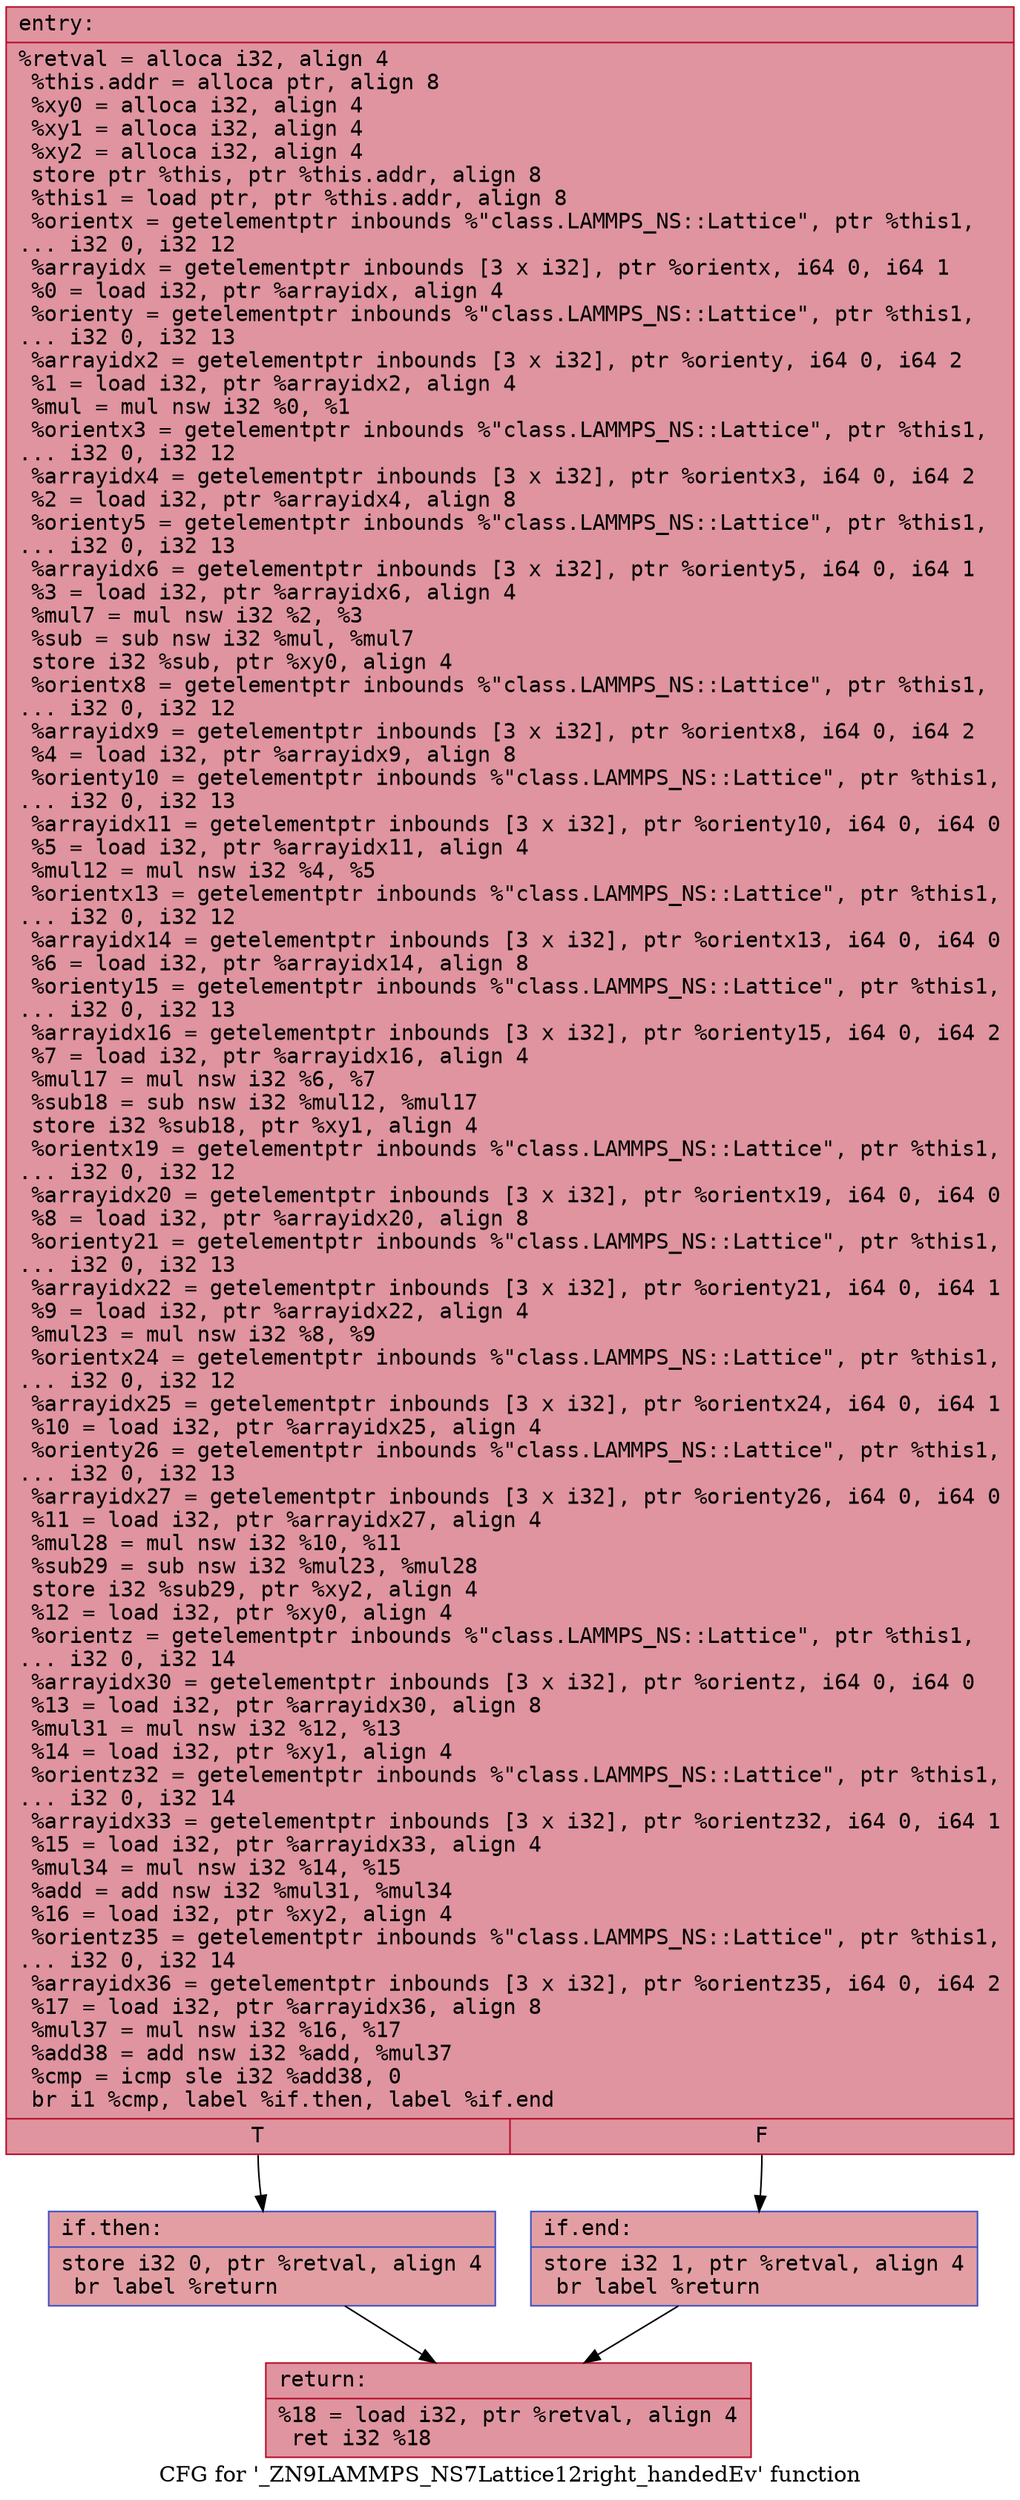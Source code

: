 digraph "CFG for '_ZN9LAMMPS_NS7Lattice12right_handedEv' function" {
	label="CFG for '_ZN9LAMMPS_NS7Lattice12right_handedEv' function";

	Node0x5642ff828600 [shape=record,color="#b70d28ff", style=filled, fillcolor="#b70d2870" fontname="Courier",label="{entry:\l|  %retval = alloca i32, align 4\l  %this.addr = alloca ptr, align 8\l  %xy0 = alloca i32, align 4\l  %xy1 = alloca i32, align 4\l  %xy2 = alloca i32, align 4\l  store ptr %this, ptr %this.addr, align 8\l  %this1 = load ptr, ptr %this.addr, align 8\l  %orientx = getelementptr inbounds %\"class.LAMMPS_NS::Lattice\", ptr %this1,\l... i32 0, i32 12\l  %arrayidx = getelementptr inbounds [3 x i32], ptr %orientx, i64 0, i64 1\l  %0 = load i32, ptr %arrayidx, align 4\l  %orienty = getelementptr inbounds %\"class.LAMMPS_NS::Lattice\", ptr %this1,\l... i32 0, i32 13\l  %arrayidx2 = getelementptr inbounds [3 x i32], ptr %orienty, i64 0, i64 2\l  %1 = load i32, ptr %arrayidx2, align 4\l  %mul = mul nsw i32 %0, %1\l  %orientx3 = getelementptr inbounds %\"class.LAMMPS_NS::Lattice\", ptr %this1,\l... i32 0, i32 12\l  %arrayidx4 = getelementptr inbounds [3 x i32], ptr %orientx3, i64 0, i64 2\l  %2 = load i32, ptr %arrayidx4, align 8\l  %orienty5 = getelementptr inbounds %\"class.LAMMPS_NS::Lattice\", ptr %this1,\l... i32 0, i32 13\l  %arrayidx6 = getelementptr inbounds [3 x i32], ptr %orienty5, i64 0, i64 1\l  %3 = load i32, ptr %arrayidx6, align 4\l  %mul7 = mul nsw i32 %2, %3\l  %sub = sub nsw i32 %mul, %mul7\l  store i32 %sub, ptr %xy0, align 4\l  %orientx8 = getelementptr inbounds %\"class.LAMMPS_NS::Lattice\", ptr %this1,\l... i32 0, i32 12\l  %arrayidx9 = getelementptr inbounds [3 x i32], ptr %orientx8, i64 0, i64 2\l  %4 = load i32, ptr %arrayidx9, align 8\l  %orienty10 = getelementptr inbounds %\"class.LAMMPS_NS::Lattice\", ptr %this1,\l... i32 0, i32 13\l  %arrayidx11 = getelementptr inbounds [3 x i32], ptr %orienty10, i64 0, i64 0\l  %5 = load i32, ptr %arrayidx11, align 4\l  %mul12 = mul nsw i32 %4, %5\l  %orientx13 = getelementptr inbounds %\"class.LAMMPS_NS::Lattice\", ptr %this1,\l... i32 0, i32 12\l  %arrayidx14 = getelementptr inbounds [3 x i32], ptr %orientx13, i64 0, i64 0\l  %6 = load i32, ptr %arrayidx14, align 8\l  %orienty15 = getelementptr inbounds %\"class.LAMMPS_NS::Lattice\", ptr %this1,\l... i32 0, i32 13\l  %arrayidx16 = getelementptr inbounds [3 x i32], ptr %orienty15, i64 0, i64 2\l  %7 = load i32, ptr %arrayidx16, align 4\l  %mul17 = mul nsw i32 %6, %7\l  %sub18 = sub nsw i32 %mul12, %mul17\l  store i32 %sub18, ptr %xy1, align 4\l  %orientx19 = getelementptr inbounds %\"class.LAMMPS_NS::Lattice\", ptr %this1,\l... i32 0, i32 12\l  %arrayidx20 = getelementptr inbounds [3 x i32], ptr %orientx19, i64 0, i64 0\l  %8 = load i32, ptr %arrayidx20, align 8\l  %orienty21 = getelementptr inbounds %\"class.LAMMPS_NS::Lattice\", ptr %this1,\l... i32 0, i32 13\l  %arrayidx22 = getelementptr inbounds [3 x i32], ptr %orienty21, i64 0, i64 1\l  %9 = load i32, ptr %arrayidx22, align 4\l  %mul23 = mul nsw i32 %8, %9\l  %orientx24 = getelementptr inbounds %\"class.LAMMPS_NS::Lattice\", ptr %this1,\l... i32 0, i32 12\l  %arrayidx25 = getelementptr inbounds [3 x i32], ptr %orientx24, i64 0, i64 1\l  %10 = load i32, ptr %arrayidx25, align 4\l  %orienty26 = getelementptr inbounds %\"class.LAMMPS_NS::Lattice\", ptr %this1,\l... i32 0, i32 13\l  %arrayidx27 = getelementptr inbounds [3 x i32], ptr %orienty26, i64 0, i64 0\l  %11 = load i32, ptr %arrayidx27, align 4\l  %mul28 = mul nsw i32 %10, %11\l  %sub29 = sub nsw i32 %mul23, %mul28\l  store i32 %sub29, ptr %xy2, align 4\l  %12 = load i32, ptr %xy0, align 4\l  %orientz = getelementptr inbounds %\"class.LAMMPS_NS::Lattice\", ptr %this1,\l... i32 0, i32 14\l  %arrayidx30 = getelementptr inbounds [3 x i32], ptr %orientz, i64 0, i64 0\l  %13 = load i32, ptr %arrayidx30, align 8\l  %mul31 = mul nsw i32 %12, %13\l  %14 = load i32, ptr %xy1, align 4\l  %orientz32 = getelementptr inbounds %\"class.LAMMPS_NS::Lattice\", ptr %this1,\l... i32 0, i32 14\l  %arrayidx33 = getelementptr inbounds [3 x i32], ptr %orientz32, i64 0, i64 1\l  %15 = load i32, ptr %arrayidx33, align 4\l  %mul34 = mul nsw i32 %14, %15\l  %add = add nsw i32 %mul31, %mul34\l  %16 = load i32, ptr %xy2, align 4\l  %orientz35 = getelementptr inbounds %\"class.LAMMPS_NS::Lattice\", ptr %this1,\l... i32 0, i32 14\l  %arrayidx36 = getelementptr inbounds [3 x i32], ptr %orientz35, i64 0, i64 2\l  %17 = load i32, ptr %arrayidx36, align 8\l  %mul37 = mul nsw i32 %16, %17\l  %add38 = add nsw i32 %add, %mul37\l  %cmp = icmp sle i32 %add38, 0\l  br i1 %cmp, label %if.then, label %if.end\l|{<s0>T|<s1>F}}"];
	Node0x5642ff828600:s0 -> Node0x5642ff829fb0[tooltip="entry -> if.then\nProbability 50.00%" ];
	Node0x5642ff828600:s1 -> Node0x5642ff894aa0[tooltip="entry -> if.end\nProbability 50.00%" ];
	Node0x5642ff829fb0 [shape=record,color="#3d50c3ff", style=filled, fillcolor="#be242e70" fontname="Courier",label="{if.then:\l|  store i32 0, ptr %retval, align 4\l  br label %return\l}"];
	Node0x5642ff829fb0 -> Node0x5642ff894c40[tooltip="if.then -> return\nProbability 100.00%" ];
	Node0x5642ff894aa0 [shape=record,color="#3d50c3ff", style=filled, fillcolor="#be242e70" fontname="Courier",label="{if.end:\l|  store i32 1, ptr %retval, align 4\l  br label %return\l}"];
	Node0x5642ff894aa0 -> Node0x5642ff894c40[tooltip="if.end -> return\nProbability 100.00%" ];
	Node0x5642ff894c40 [shape=record,color="#b70d28ff", style=filled, fillcolor="#b70d2870" fontname="Courier",label="{return:\l|  %18 = load i32, ptr %retval, align 4\l  ret i32 %18\l}"];
}
